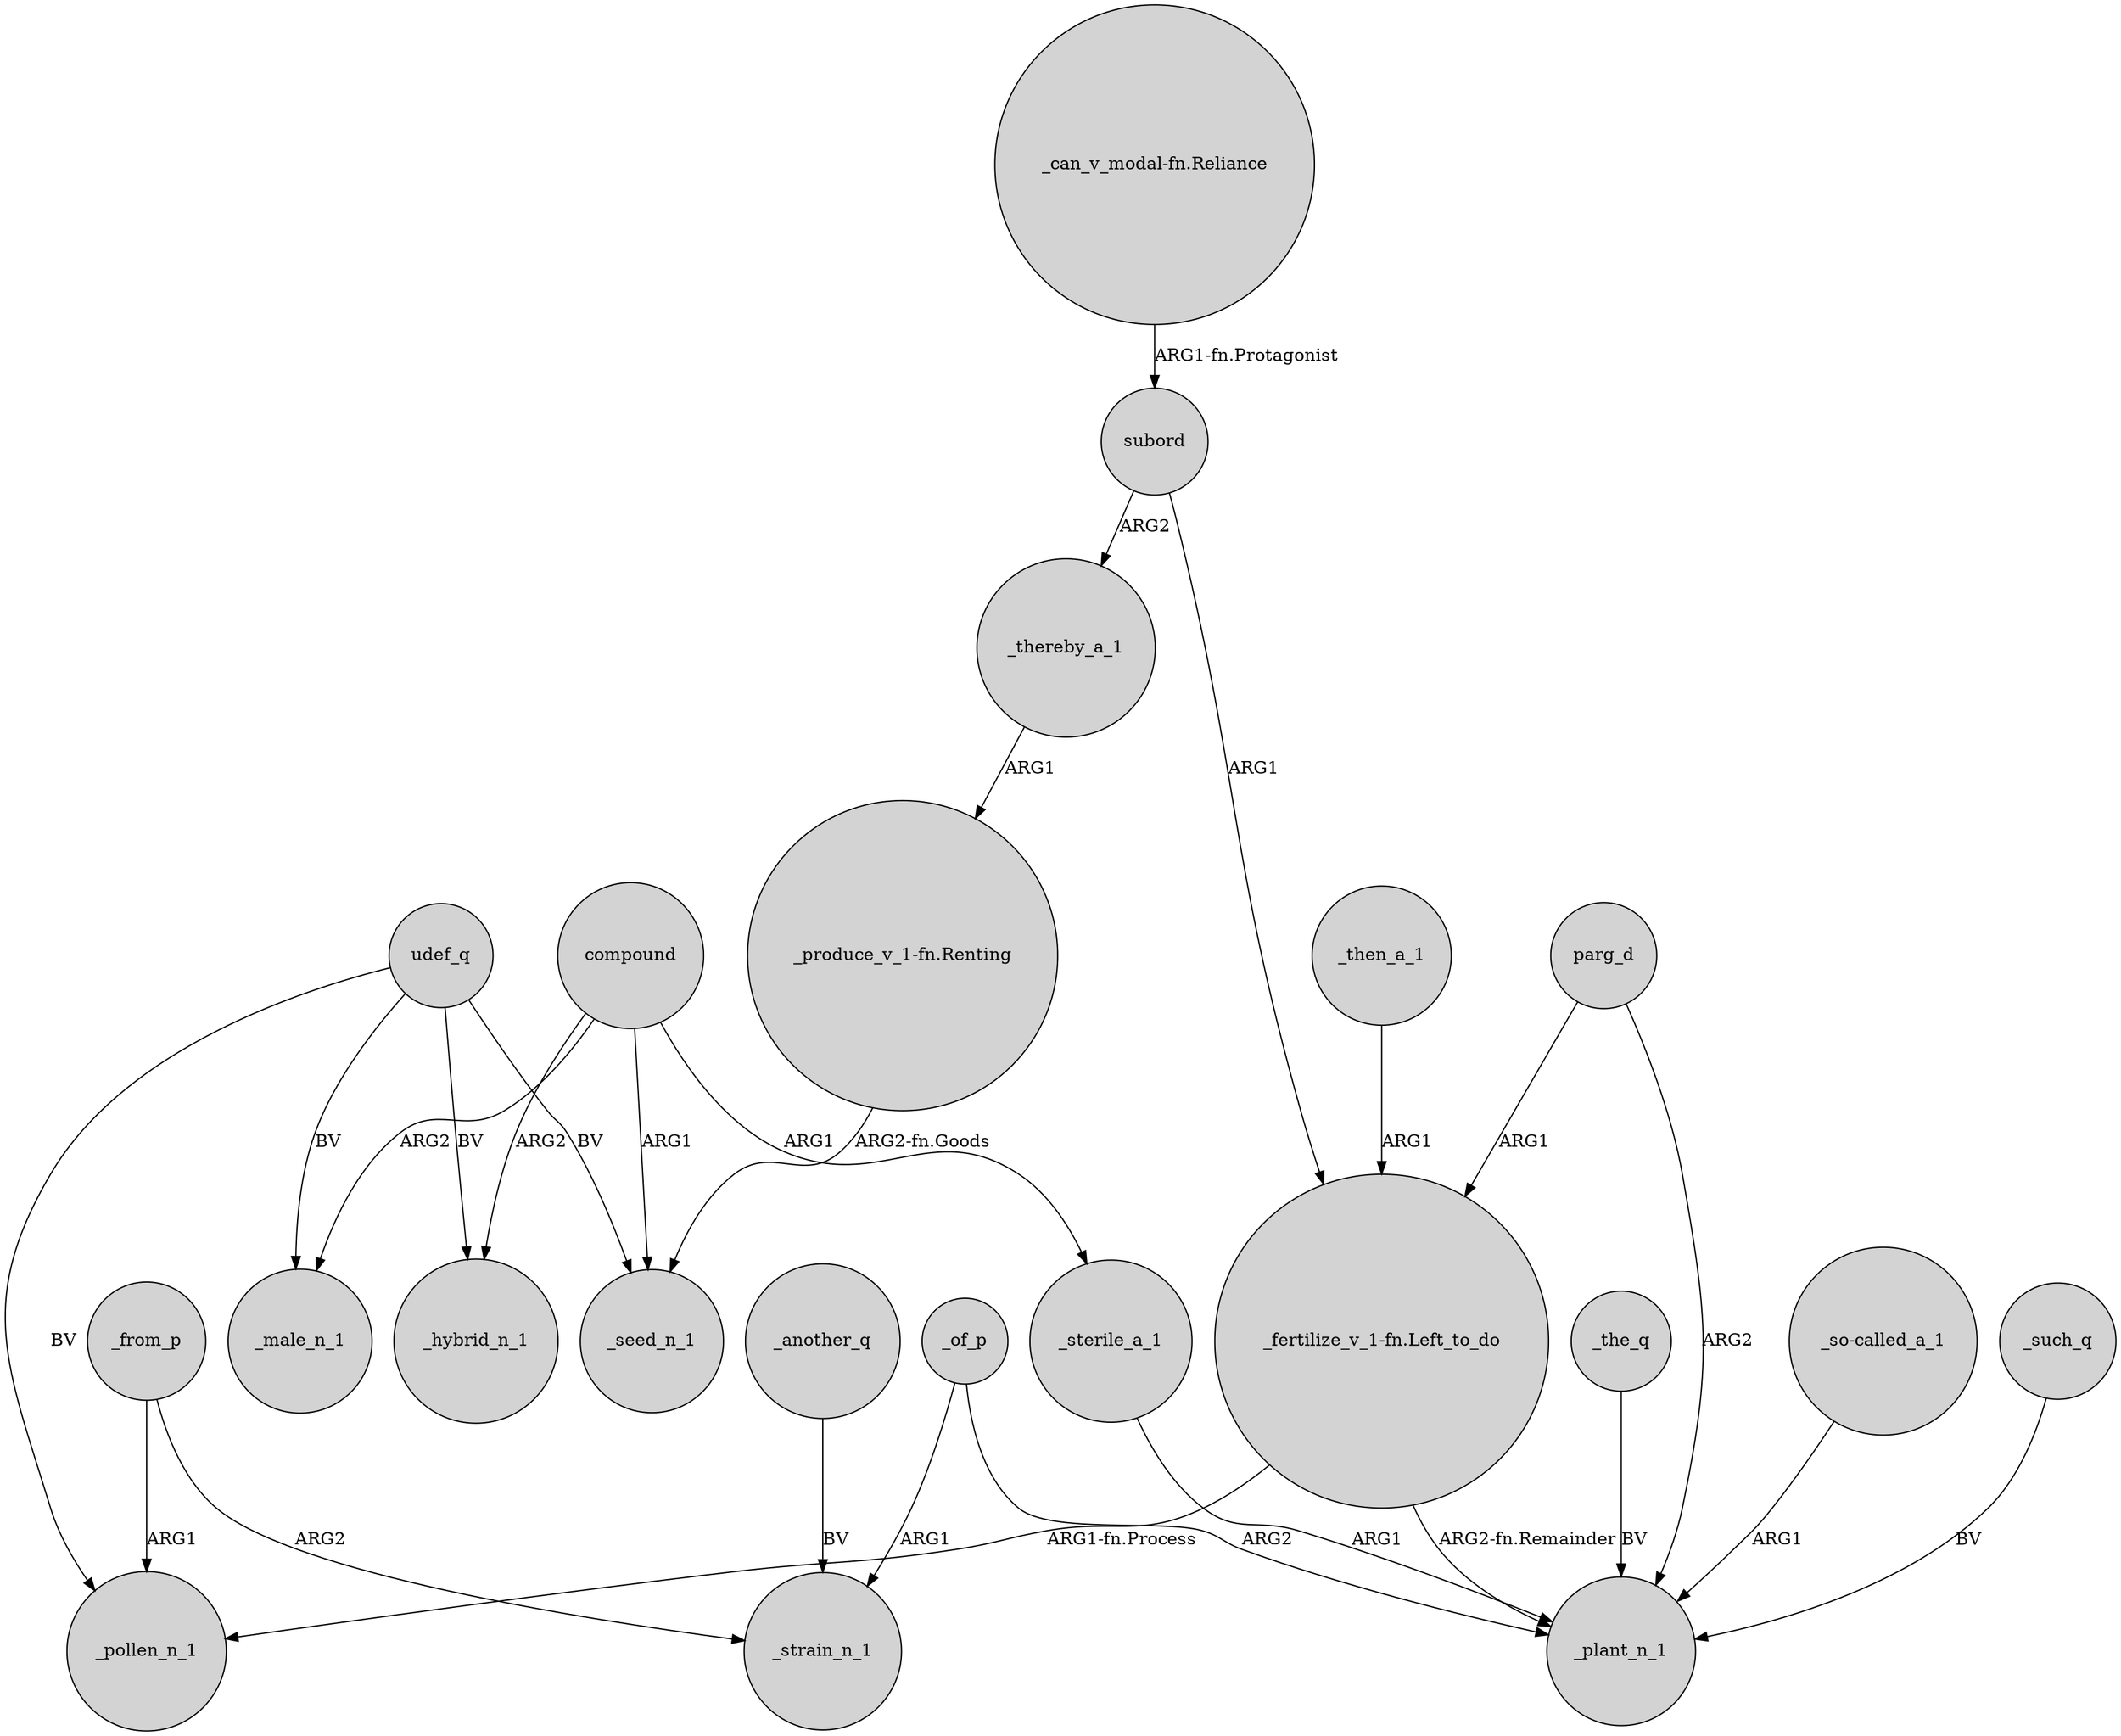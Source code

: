 digraph {
	node [shape=circle style=filled]
	_of_p -> _plant_n_1 [label=ARG2]
	_of_p -> _strain_n_1 [label=ARG1]
	_sterile_a_1 -> _plant_n_1 [label=ARG1]
	"_so-called_a_1" -> _plant_n_1 [label=ARG1]
	udef_q -> _male_n_1 [label=BV]
	_then_a_1 -> "_fertilize_v_1-fn.Left_to_do" [label=ARG1]
	"_fertilize_v_1-fn.Left_to_do" -> _pollen_n_1 [label="ARG1-fn.Process"]
	compound -> _seed_n_1 [label=ARG1]
	_such_q -> _plant_n_1 [label=BV]
	udef_q -> _pollen_n_1 [label=BV]
	parg_d -> _plant_n_1 [label=ARG2]
	subord -> "_fertilize_v_1-fn.Left_to_do" [label=ARG1]
	compound -> _sterile_a_1 [label=ARG1]
	_from_p -> _strain_n_1 [label=ARG2]
	"_can_v_modal-fn.Reliance" -> subord [label="ARG1-fn.Protagonist"]
	compound -> _hybrid_n_1 [label=ARG2]
	"_produce_v_1-fn.Renting" -> _seed_n_1 [label="ARG2-fn.Goods"]
	udef_q -> _hybrid_n_1 [label=BV]
	_another_q -> _strain_n_1 [label=BV]
	udef_q -> _seed_n_1 [label=BV]
	_from_p -> _pollen_n_1 [label=ARG1]
	compound -> _male_n_1 [label=ARG2]
	"_fertilize_v_1-fn.Left_to_do" -> _plant_n_1 [label="ARG2-fn.Remainder"]
	subord -> _thereby_a_1 [label=ARG2]
	_thereby_a_1 -> "_produce_v_1-fn.Renting" [label=ARG1]
	parg_d -> "_fertilize_v_1-fn.Left_to_do" [label=ARG1]
	_the_q -> _plant_n_1 [label=BV]
}
